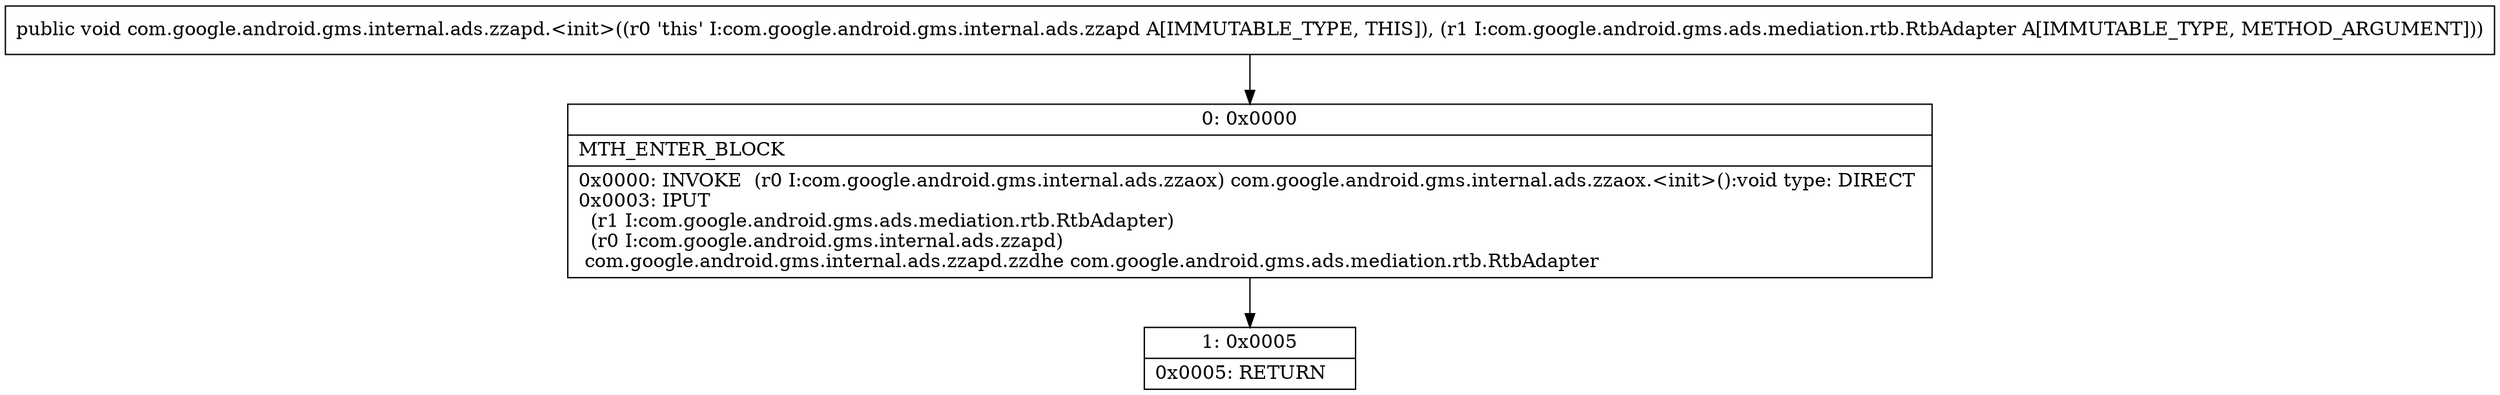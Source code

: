 digraph "CFG forcom.google.android.gms.internal.ads.zzapd.\<init\>(Lcom\/google\/android\/gms\/ads\/mediation\/rtb\/RtbAdapter;)V" {
Node_0 [shape=record,label="{0\:\ 0x0000|MTH_ENTER_BLOCK\l|0x0000: INVOKE  (r0 I:com.google.android.gms.internal.ads.zzaox) com.google.android.gms.internal.ads.zzaox.\<init\>():void type: DIRECT \l0x0003: IPUT  \l  (r1 I:com.google.android.gms.ads.mediation.rtb.RtbAdapter)\l  (r0 I:com.google.android.gms.internal.ads.zzapd)\l com.google.android.gms.internal.ads.zzapd.zzdhe com.google.android.gms.ads.mediation.rtb.RtbAdapter \l}"];
Node_1 [shape=record,label="{1\:\ 0x0005|0x0005: RETURN   \l}"];
MethodNode[shape=record,label="{public void com.google.android.gms.internal.ads.zzapd.\<init\>((r0 'this' I:com.google.android.gms.internal.ads.zzapd A[IMMUTABLE_TYPE, THIS]), (r1 I:com.google.android.gms.ads.mediation.rtb.RtbAdapter A[IMMUTABLE_TYPE, METHOD_ARGUMENT])) }"];
MethodNode -> Node_0;
Node_0 -> Node_1;
}

